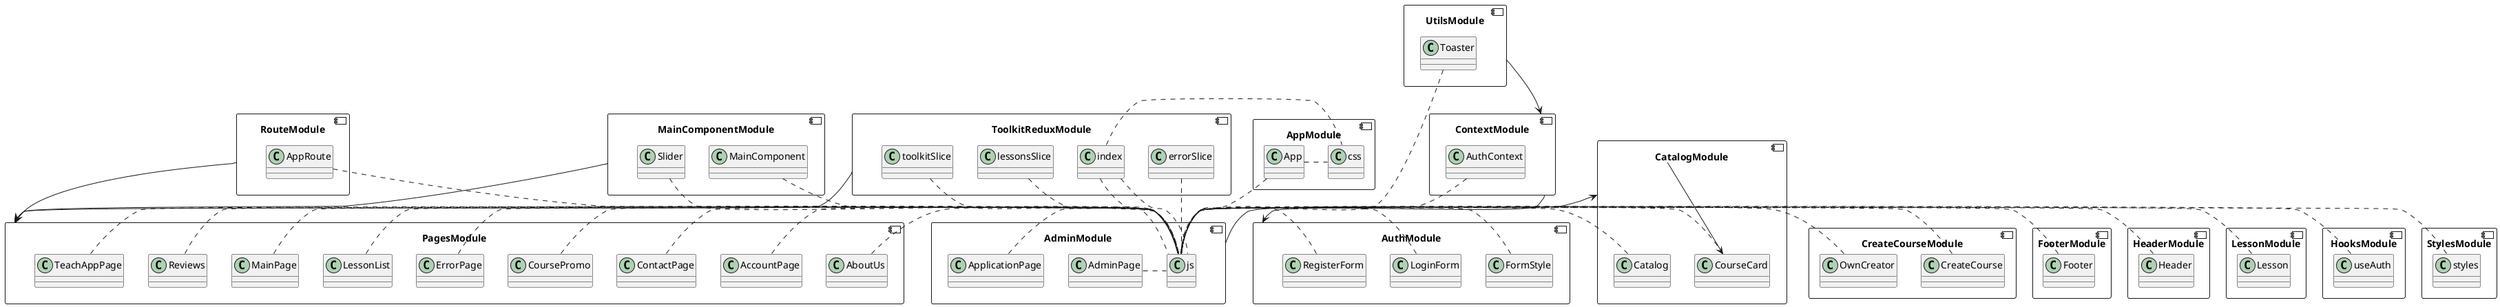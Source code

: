 @startuml diagram
component AdminModule {
  AdminPage.js
  ApplicationPage.js
}

component AuthModule {
  FormStyle.js
  LoginForm.js
  RegisterForm.js
}

component CatalogModule {
  Catalog.js
  Catalog.style.js
  CourseCard.js
  CourseCard.style.js
}

component CreateCourseModule {
  CreateCourse.js
  OwnCreator.js
}

component FooterModule {
  Footer.js
  Footer.style.js
}

component HeaderModule {
  Header.js
  Header.style.js
}

component LessonModule {
  Lesson.js
}

component MainComponentModule {
  MainComponent.js
  MainComponent.style.js
  Slider.js
}

component PagesModule {
  AboutUs.js
  AccountPage.js
  ContactPage.js
  CoursePromo.js
  ErrorPage.js
  LessonList.js
  MainPage.js
  Reviews.js
  TeachAppPage.js
}

component UtilsModule {
  Toaster.js
}

component ContextModule {
  AuthContext.js
}

component HooksModule {
  useAuth.js
}

component RouteModule {
  AppRoute.js
}

component StylesModule {
  styles.js
}

component ToolkitReduxModule {
  errorSlice.js
  index.js
  lessonsSlice.js
  toolkitSlice.js
}

component AppModule {
  App.css
  App.js
  index.css
  index.js
}

AdminModule --> CatalogModule
CatalogModule --> CourseCard
MainComponentModule --> PagesModule
RouteModule --> PagesModule
ToolkitReduxModule --> PagesModule
UtilsModule --> ContextModule
ContextModule --> AuthModule
@enduml
